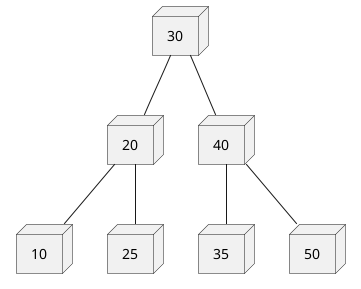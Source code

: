 @startuml
'https://plantuml.com/sequence-diagram
Node 10
Node 20
Node 25
Node 30
Node 35
Node 40
Node 50

30--40
20--25
20--10
30--20
40--50
40--35


@enduml